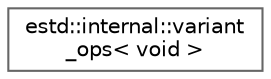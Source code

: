 digraph "Graphical Class Hierarchy"
{
 // LATEX_PDF_SIZE
  bgcolor="transparent";
  edge [fontname=Helvetica,fontsize=10,labelfontname=Helvetica,labelfontsize=10];
  node [fontname=Helvetica,fontsize=10,shape=box,height=0.2,width=0.4];
  rankdir="LR";
  Node0 [id="Node000000",label="estd::internal::variant\l_ops\< void \>",height=0.2,width=0.4,color="grey40", fillcolor="white", style="filled",URL="$d1/d4a/structestd_1_1internal_1_1variant__ops_3_01void_01_4.html",tooltip=" "];
}
